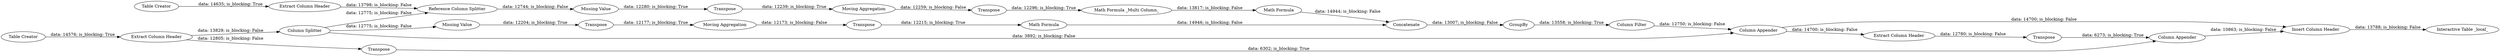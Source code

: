 digraph {
	"-7242011208199848861_19" [label=Transpose]
	"-7242011208199848861_40" [label="Column Appender"]
	"-7242011208199848861_35" [label="Math Formula"]
	"-7242011208199848861_25" [label=Transpose]
	"-7242011208199848861_27" [label="Math Formula _Multi Column_"]
	"-7242011208199848861_18" [label="Missing Value"]
	"-7242011208199848861_31" [label=GroupBy]
	"-7242011208199848861_5" [label="Extract Column Header"]
	"-7242011208199848861_45" [label="Interactive Table _local_"]
	"-7242011208199848861_20" [label=Transpose]
	"-7242011208199848861_36" [label="Insert Column Header"]
	"-7242011208199848861_23" [label="Moving Aggregation"]
	"-7242011208199848861_38" [label="Extract Column Header"]
	"-7242011208199848861_39" [label=Transpose]
	"-7242011208199848861_2" [label="Table Creator"]
	"-7242011208199848861_33" [label="Math Formula"]
	"-7242011208199848861_26" [label="Moving Aggregation"]
	"-7242011208199848861_8" [label="Missing Value"]
	"-7242011208199848861_41" [label="Column Splitter"]
	"-7242011208199848861_43" [label="Column Filter"]
	"-7242011208199848861_37" [label=Transpose]
	"-7242011208199848861_42" [label="Reference Column Splitter"]
	"-7242011208199848861_28" [label=Concatenate]
	"-7242011208199848861_4" [label="Extract Column Header"]
	"-7242011208199848861_44" [label="Column Appender"]
	"-7242011208199848861_24" [label=Transpose]
	"-7242011208199848861_1" [label="Table Creator"]
	"-7242011208199848861_33" -> "-7242011208199848861_28" [label="data: 14946; is_blocking: False"]
	"-7242011208199848861_4" -> "-7242011208199848861_41" [label="data: 13829; is_blocking: False"]
	"-7242011208199848861_38" -> "-7242011208199848861_39" [label="data: 12780; is_blocking: False"]
	"-7242011208199848861_20" -> "-7242011208199848861_23" [label="data: 12177; is_blocking: True"]
	"-7242011208199848861_41" -> "-7242011208199848861_8" [label="data: 12775; is_blocking: False"]
	"-7242011208199848861_24" -> "-7242011208199848861_33" [label="data: 12215; is_blocking: True"]
	"-7242011208199848861_44" -> "-7242011208199848861_38" [label="data: 14700; is_blocking: False"]
	"-7242011208199848861_5" -> "-7242011208199848861_42" [label="data: 13798; is_blocking: False"]
	"-7242011208199848861_31" -> "-7242011208199848861_43" [label="data: 13558; is_blocking: True"]
	"-7242011208199848861_35" -> "-7242011208199848861_28" [label="data: 14944; is_blocking: False"]
	"-7242011208199848861_42" -> "-7242011208199848861_18" [label="data: 12744; is_blocking: False"]
	"-7242011208199848861_43" -> "-7242011208199848861_44" [label="data: 12750; is_blocking: False"]
	"-7242011208199848861_4" -> "-7242011208199848861_37" [label="data: 12805; is_blocking: False"]
	"-7242011208199848861_44" -> "-7242011208199848861_36" [label="data: 14700; is_blocking: False"]
	"-7242011208199848861_25" -> "-7242011208199848861_27" [label="data: 12296; is_blocking: True"]
	"-7242011208199848861_27" -> "-7242011208199848861_35" [label="data: 13817; is_blocking: False"]
	"-7242011208199848861_37" -> "-7242011208199848861_40" [label="data: 6302; is_blocking: True"]
	"-7242011208199848861_26" -> "-7242011208199848861_25" [label="data: 12259; is_blocking: False"]
	"-7242011208199848861_8" -> "-7242011208199848861_20" [label="data: 12204; is_blocking: True"]
	"-7242011208199848861_23" -> "-7242011208199848861_24" [label="data: 12173; is_blocking: False"]
	"-7242011208199848861_36" -> "-7242011208199848861_45" [label="data: 13788; is_blocking: False"]
	"-7242011208199848861_2" -> "-7242011208199848861_5" [label="data: 14635; is_blocking: True"]
	"-7242011208199848861_1" -> "-7242011208199848861_4" [label="data: 14576; is_blocking: True"]
	"-7242011208199848861_41" -> "-7242011208199848861_44" [label="data: 3892; is_blocking: False"]
	"-7242011208199848861_19" -> "-7242011208199848861_26" [label="data: 12239; is_blocking: True"]
	"-7242011208199848861_41" -> "-7242011208199848861_42" [label="data: 12775; is_blocking: False"]
	"-7242011208199848861_39" -> "-7242011208199848861_40" [label="data: 6273; is_blocking: True"]
	"-7242011208199848861_40" -> "-7242011208199848861_36" [label="data: 10863; is_blocking: False"]
	"-7242011208199848861_28" -> "-7242011208199848861_31" [label="data: 13007; is_blocking: False"]
	"-7242011208199848861_18" -> "-7242011208199848861_19" [label="data: 12280; is_blocking: True"]
	rankdir=LR
}

